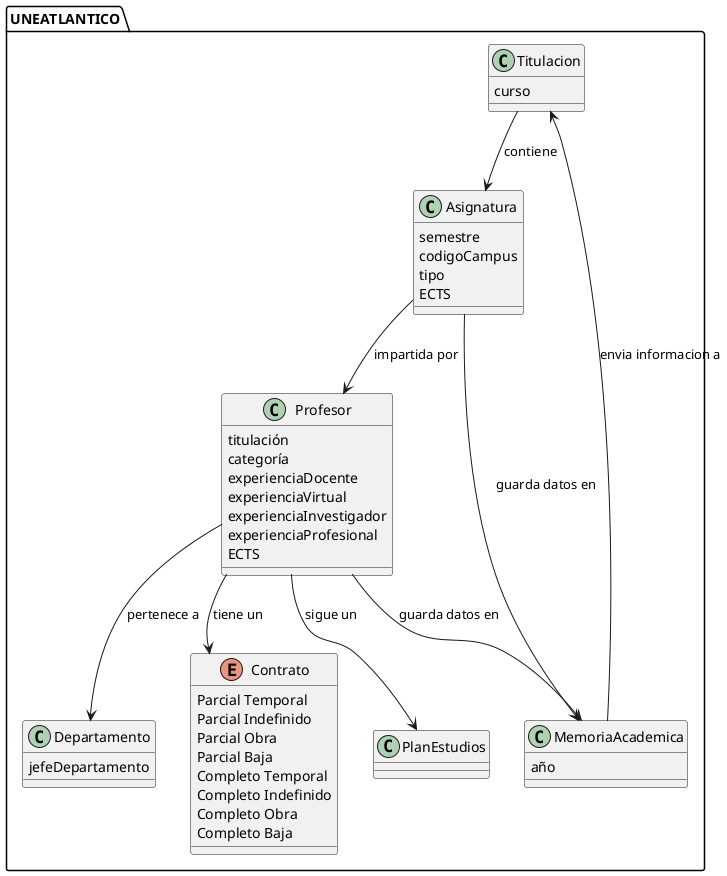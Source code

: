 @startuml
package UNEATLANTICO{

class Titulacion{
curso
}

class Departamento{
jefeDepartamento

}

class Profesor{
titulación
categoría
experienciaDocente
experienciaVirtual
experienciaInvestigador
experienciaProfesional 
ECTS
}

Enum Contrato{
Parcial Temporal
Parcial Indefinido
Parcial Obra
Parcial Baja
Completo Temporal
Completo Indefinido
Completo Obra
Completo Baja
}

class Asignatura{ 
semestre 
codigoCampus
tipo 
ECTS 
}

class PlanEstudios{
}

class MemoriaAcademica{
año
}


}

Titulacion --> Asignatura : contiene
Asignatura --> Profesor : impartida por
Profesor --> Departamento : pertenece a
Profesor --> Contrato : tiene un
Profesor --> PlanEstudios : sigue un 
MemoriaAcademica --> Titulacion : envia informacion a 
Asignatura --> MemoriaAcademica : guarda datos en
Profesor --> MemoriaAcademica : guarda datos en 

@enduml